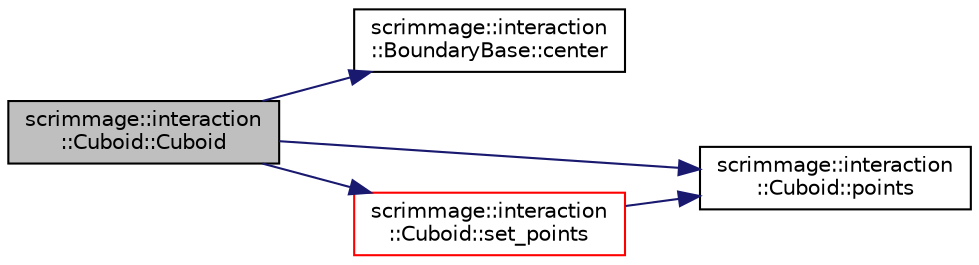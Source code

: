digraph "scrimmage::interaction::Cuboid::Cuboid"
{
 // LATEX_PDF_SIZE
  edge [fontname="Helvetica",fontsize="10",labelfontname="Helvetica",labelfontsize="10"];
  node [fontname="Helvetica",fontsize="10",shape=record];
  rankdir="LR";
  Node1 [label="scrimmage::interaction\l::Cuboid::Cuboid",height=0.2,width=0.4,color="black", fillcolor="grey75", style="filled", fontcolor="black",tooltip=" "];
  Node1 -> Node2 [color="midnightblue",fontsize="10",style="solid",fontname="Helvetica"];
  Node2 [label="scrimmage::interaction\l::BoundaryBase::center",height=0.2,width=0.4,color="black", fillcolor="white", style="filled",URL="$classscrimmage_1_1interaction_1_1BoundaryBase.html#a7bb36e48c52b85178e140781eeee286f",tooltip=" "];
  Node1 -> Node3 [color="midnightblue",fontsize="10",style="solid",fontname="Helvetica"];
  Node3 [label="scrimmage::interaction\l::Cuboid::points",height=0.2,width=0.4,color="black", fillcolor="white", style="filled",URL="$classscrimmage_1_1interaction_1_1Cuboid.html#ae2c1489e1f5e3a380fb9710b65315cb4",tooltip=" "];
  Node1 -> Node4 [color="midnightblue",fontsize="10",style="solid",fontname="Helvetica"];
  Node4 [label="scrimmage::interaction\l::Cuboid::set_points",height=0.2,width=0.4,color="red", fillcolor="white", style="filled",URL="$classscrimmage_1_1interaction_1_1Cuboid.html#a9693930076d4148ff2bb2d62c0560deb",tooltip=" "];
  Node4 -> Node3 [color="midnightblue",fontsize="10",style="solid",fontname="Helvetica"];
}

